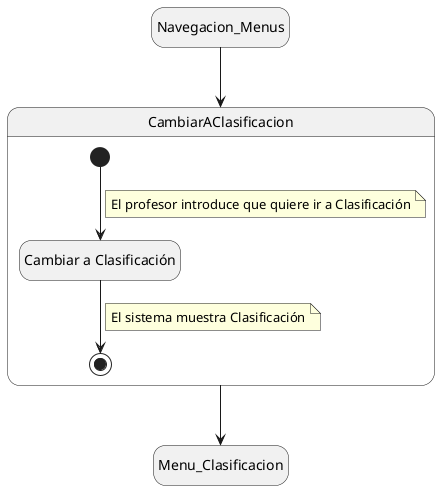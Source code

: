 @startuml CambiarAClasificacion

hide empty description

state Navegacion_Menus
state Menu_Clasificacion
state CambiarAClasificacion{
    state Cambiar as "Cambiar a Clasificación"
    [*] --> Cambiar
    note on link
        El profesor introduce que quiere ir a Clasificación
    end note
    Cambiar --> [*]
    note on link
        El sistema muestra Clasificación
    end note
}

Navegacion_Menus --> CambiarAClasificacion
CambiarAClasificacion --> Menu_Clasificacion

@enduml